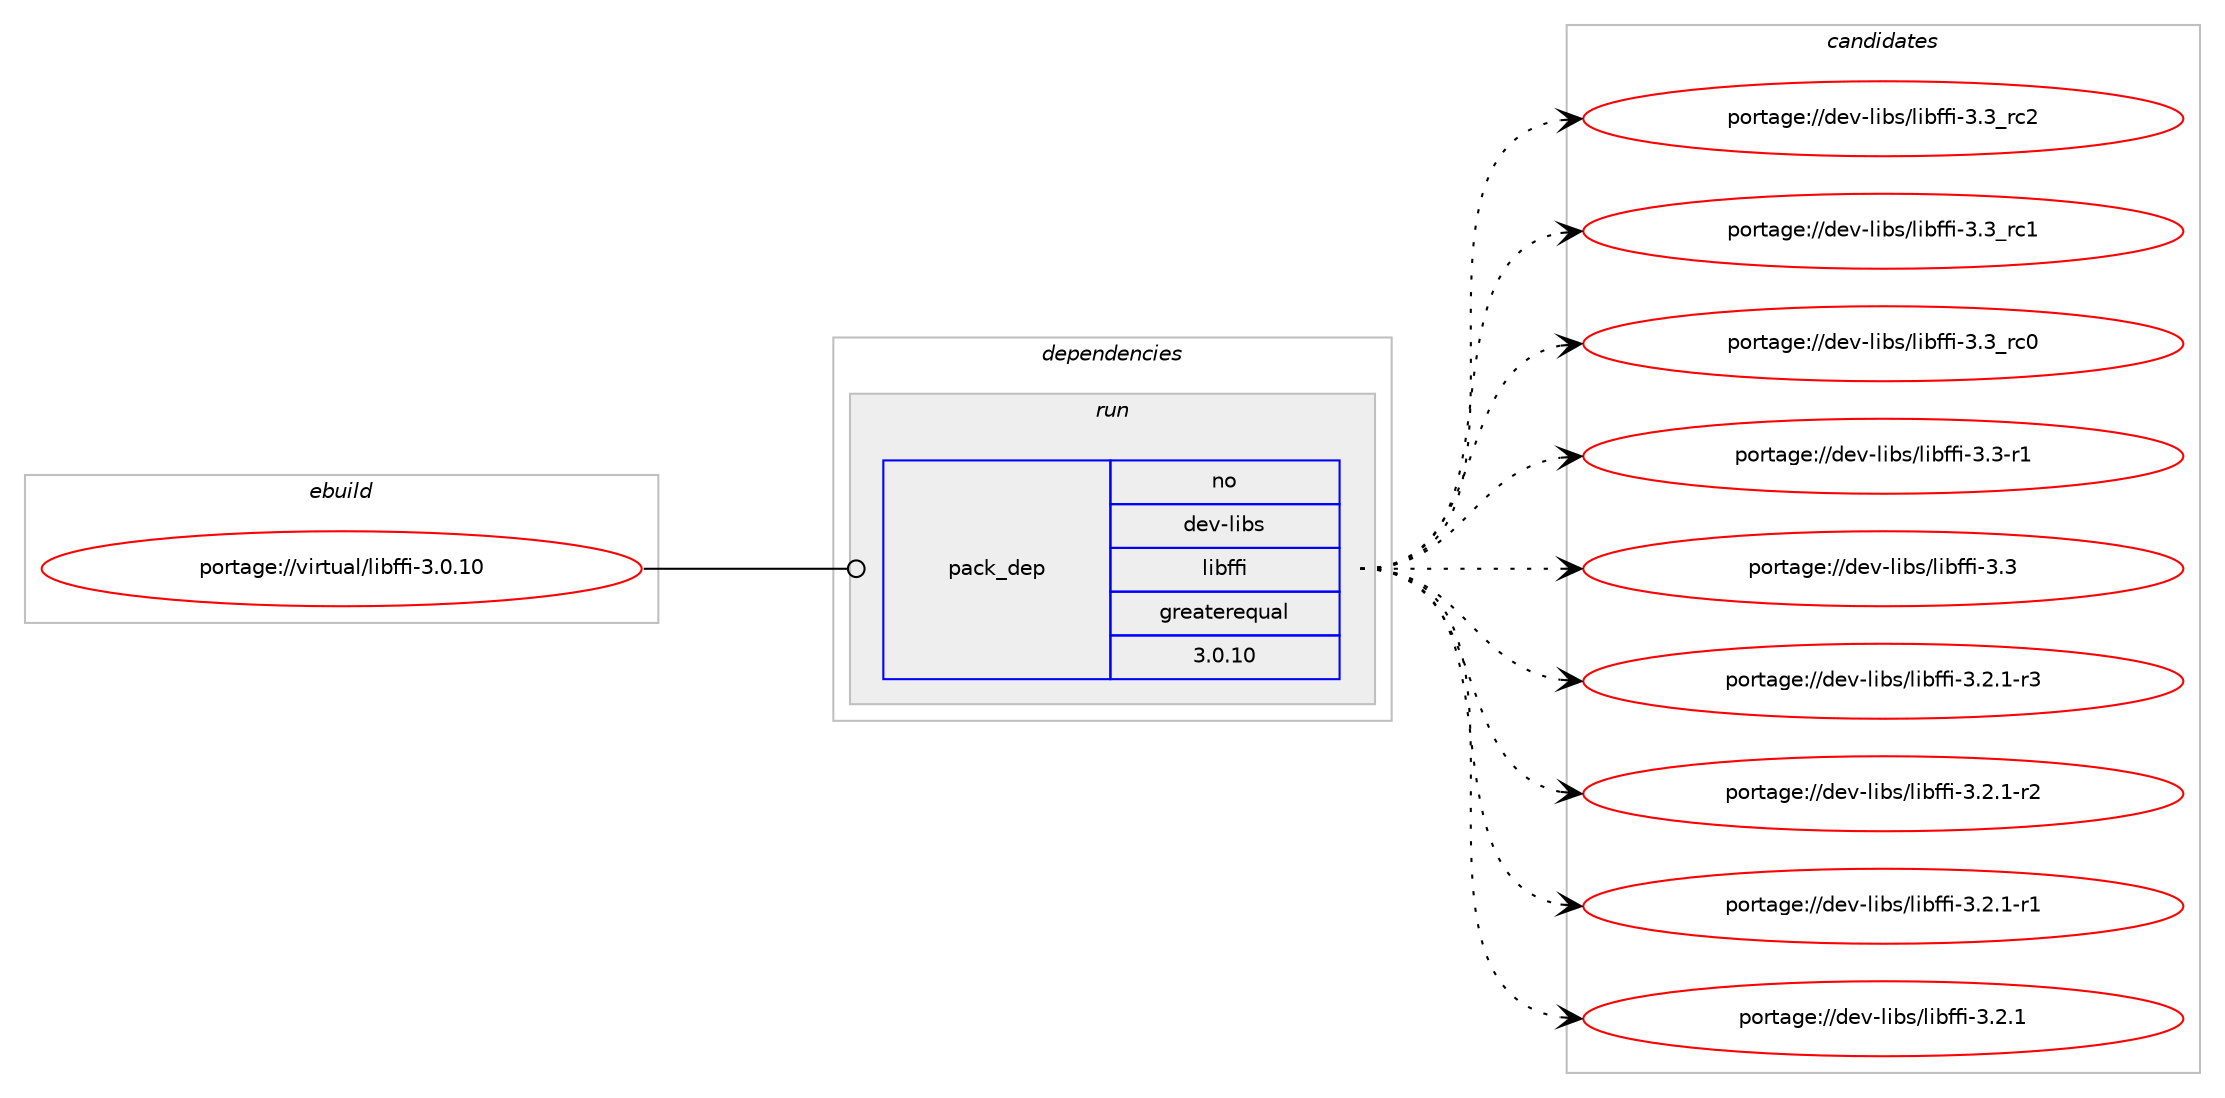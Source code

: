 digraph prolog {

# *************
# Graph options
# *************

newrank=true;
concentrate=true;
compound=true;
graph [rankdir=LR,fontname=Helvetica,fontsize=10,ranksep=1.5];#, ranksep=2.5, nodesep=0.2];
edge  [arrowhead=vee];
node  [fontname=Helvetica,fontsize=10];

# **********
# The ebuild
# **********

subgraph cluster_leftcol {
color=gray;
rank=same;
label=<<i>ebuild</i>>;
id [label="portage://virtual/libffi-3.0.10", color=red, width=4, href="../virtual/libffi-3.0.10.svg"];
}

# ****************
# The dependencies
# ****************

subgraph cluster_midcol {
color=gray;
label=<<i>dependencies</i>>;
subgraph cluster_compile {
fillcolor="#eeeeee";
style=filled;
label=<<i>compile</i>>;
}
subgraph cluster_compileandrun {
fillcolor="#eeeeee";
style=filled;
label=<<i>compile and run</i>>;
}
subgraph cluster_run {
fillcolor="#eeeeee";
style=filled;
label=<<i>run</i>>;
subgraph pack29674 {
dependency37179 [label=<<TABLE BORDER="0" CELLBORDER="1" CELLSPACING="0" CELLPADDING="4" WIDTH="220"><TR><TD ROWSPAN="6" CELLPADDING="30">pack_dep</TD></TR><TR><TD WIDTH="110">no</TD></TR><TR><TD>dev-libs</TD></TR><TR><TD>libffi</TD></TR><TR><TD>greaterequal</TD></TR><TR><TD>3.0.10</TD></TR></TABLE>>, shape=none, color=blue];
}
id:e -> dependency37179:w [weight=20,style="solid",arrowhead="odot"];
}
}

# **************
# The candidates
# **************

subgraph cluster_choices {
rank=same;
color=gray;
label=<<i>candidates</i>>;

subgraph choice29674 {
color=black;
nodesep=1;
choice1001011184510810598115471081059810210210545514651951149950 [label="portage://dev-libs/libffi-3.3_rc2", color=red, width=4,href="../dev-libs/libffi-3.3_rc2.svg"];
choice1001011184510810598115471081059810210210545514651951149949 [label="portage://dev-libs/libffi-3.3_rc1", color=red, width=4,href="../dev-libs/libffi-3.3_rc1.svg"];
choice1001011184510810598115471081059810210210545514651951149948 [label="portage://dev-libs/libffi-3.3_rc0", color=red, width=4,href="../dev-libs/libffi-3.3_rc0.svg"];
choice10010111845108105981154710810598102102105455146514511449 [label="portage://dev-libs/libffi-3.3-r1", color=red, width=4,href="../dev-libs/libffi-3.3-r1.svg"];
choice1001011184510810598115471081059810210210545514651 [label="portage://dev-libs/libffi-3.3", color=red, width=4,href="../dev-libs/libffi-3.3.svg"];
choice100101118451081059811547108105981021021054551465046494511451 [label="portage://dev-libs/libffi-3.2.1-r3", color=red, width=4,href="../dev-libs/libffi-3.2.1-r3.svg"];
choice100101118451081059811547108105981021021054551465046494511450 [label="portage://dev-libs/libffi-3.2.1-r2", color=red, width=4,href="../dev-libs/libffi-3.2.1-r2.svg"];
choice100101118451081059811547108105981021021054551465046494511449 [label="portage://dev-libs/libffi-3.2.1-r1", color=red, width=4,href="../dev-libs/libffi-3.2.1-r1.svg"];
choice10010111845108105981154710810598102102105455146504649 [label="portage://dev-libs/libffi-3.2.1", color=red, width=4,href="../dev-libs/libffi-3.2.1.svg"];
dependency37179:e -> choice1001011184510810598115471081059810210210545514651951149950:w [style=dotted,weight="100"];
dependency37179:e -> choice1001011184510810598115471081059810210210545514651951149949:w [style=dotted,weight="100"];
dependency37179:e -> choice1001011184510810598115471081059810210210545514651951149948:w [style=dotted,weight="100"];
dependency37179:e -> choice10010111845108105981154710810598102102105455146514511449:w [style=dotted,weight="100"];
dependency37179:e -> choice1001011184510810598115471081059810210210545514651:w [style=dotted,weight="100"];
dependency37179:e -> choice100101118451081059811547108105981021021054551465046494511451:w [style=dotted,weight="100"];
dependency37179:e -> choice100101118451081059811547108105981021021054551465046494511450:w [style=dotted,weight="100"];
dependency37179:e -> choice100101118451081059811547108105981021021054551465046494511449:w [style=dotted,weight="100"];
dependency37179:e -> choice10010111845108105981154710810598102102105455146504649:w [style=dotted,weight="100"];
}
}

}
